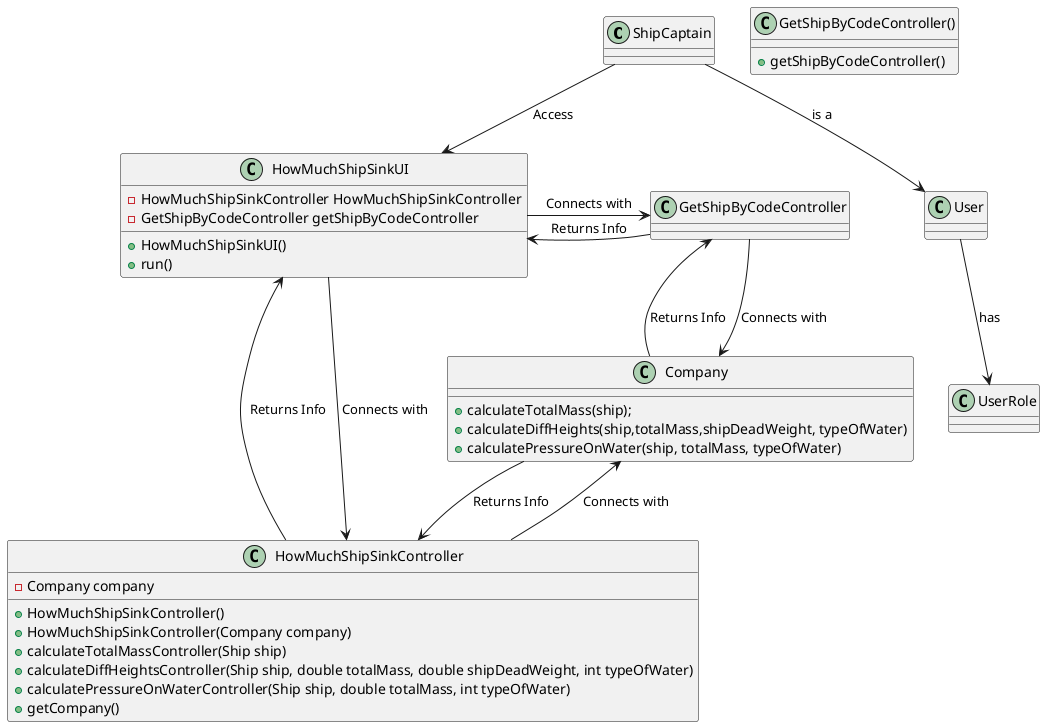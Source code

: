 @startuml

class ShipCaptain{

}

class User{

}

class UserRole{

}

class Company{
    +calculateTotalMass(ship);
    +calculateDiffHeights(ship,totalMass,shipDeadWeight, typeOfWater)
    +calculatePressureOnWater(ship, totalMass, typeOfWater)
}

class HowMuchShipSinkUI{
    -HowMuchShipSinkController HowMuchShipSinkController
    -GetShipByCodeController getShipByCodeController
    +HowMuchShipSinkUI()
    +run()
}

class GetShipByCodeController(){
    +getShipByCodeController()
}


class HowMuchShipSinkController{
    -Company company
    +HowMuchShipSinkController()
    +HowMuchShipSinkController(Company company)
    +calculateTotalMassController(Ship ship)
    +calculateDiffHeightsController(Ship ship, double totalMass, double shipDeadWeight, int typeOfWater)
    +calculatePressureOnWaterController(Ship ship, double totalMass, int typeOfWater)
    +getCompany()
}

ShipCaptain --> HowMuchShipSinkUI : Access
HowMuchShipSinkUI -down-> HowMuchShipSinkController : Connects with
HowMuchShipSinkUI -right-> GetShipByCodeController : Connects with
ShipCaptain --> User : is a
User --> UserRole : has
HowMuchShipSinkController -up-> HowMuchShipSinkUI : Returns Info
GetShipByCodeController -up-> HowMuchShipSinkUI : Returns Info
HowMuchShipSinkController --> Company : Connects with
GetShipByCodeController --> Company : Connects with
Company --> HowMuchShipSinkController : Returns Info
Company --> GetShipByCodeController : Returns Info

@enduml